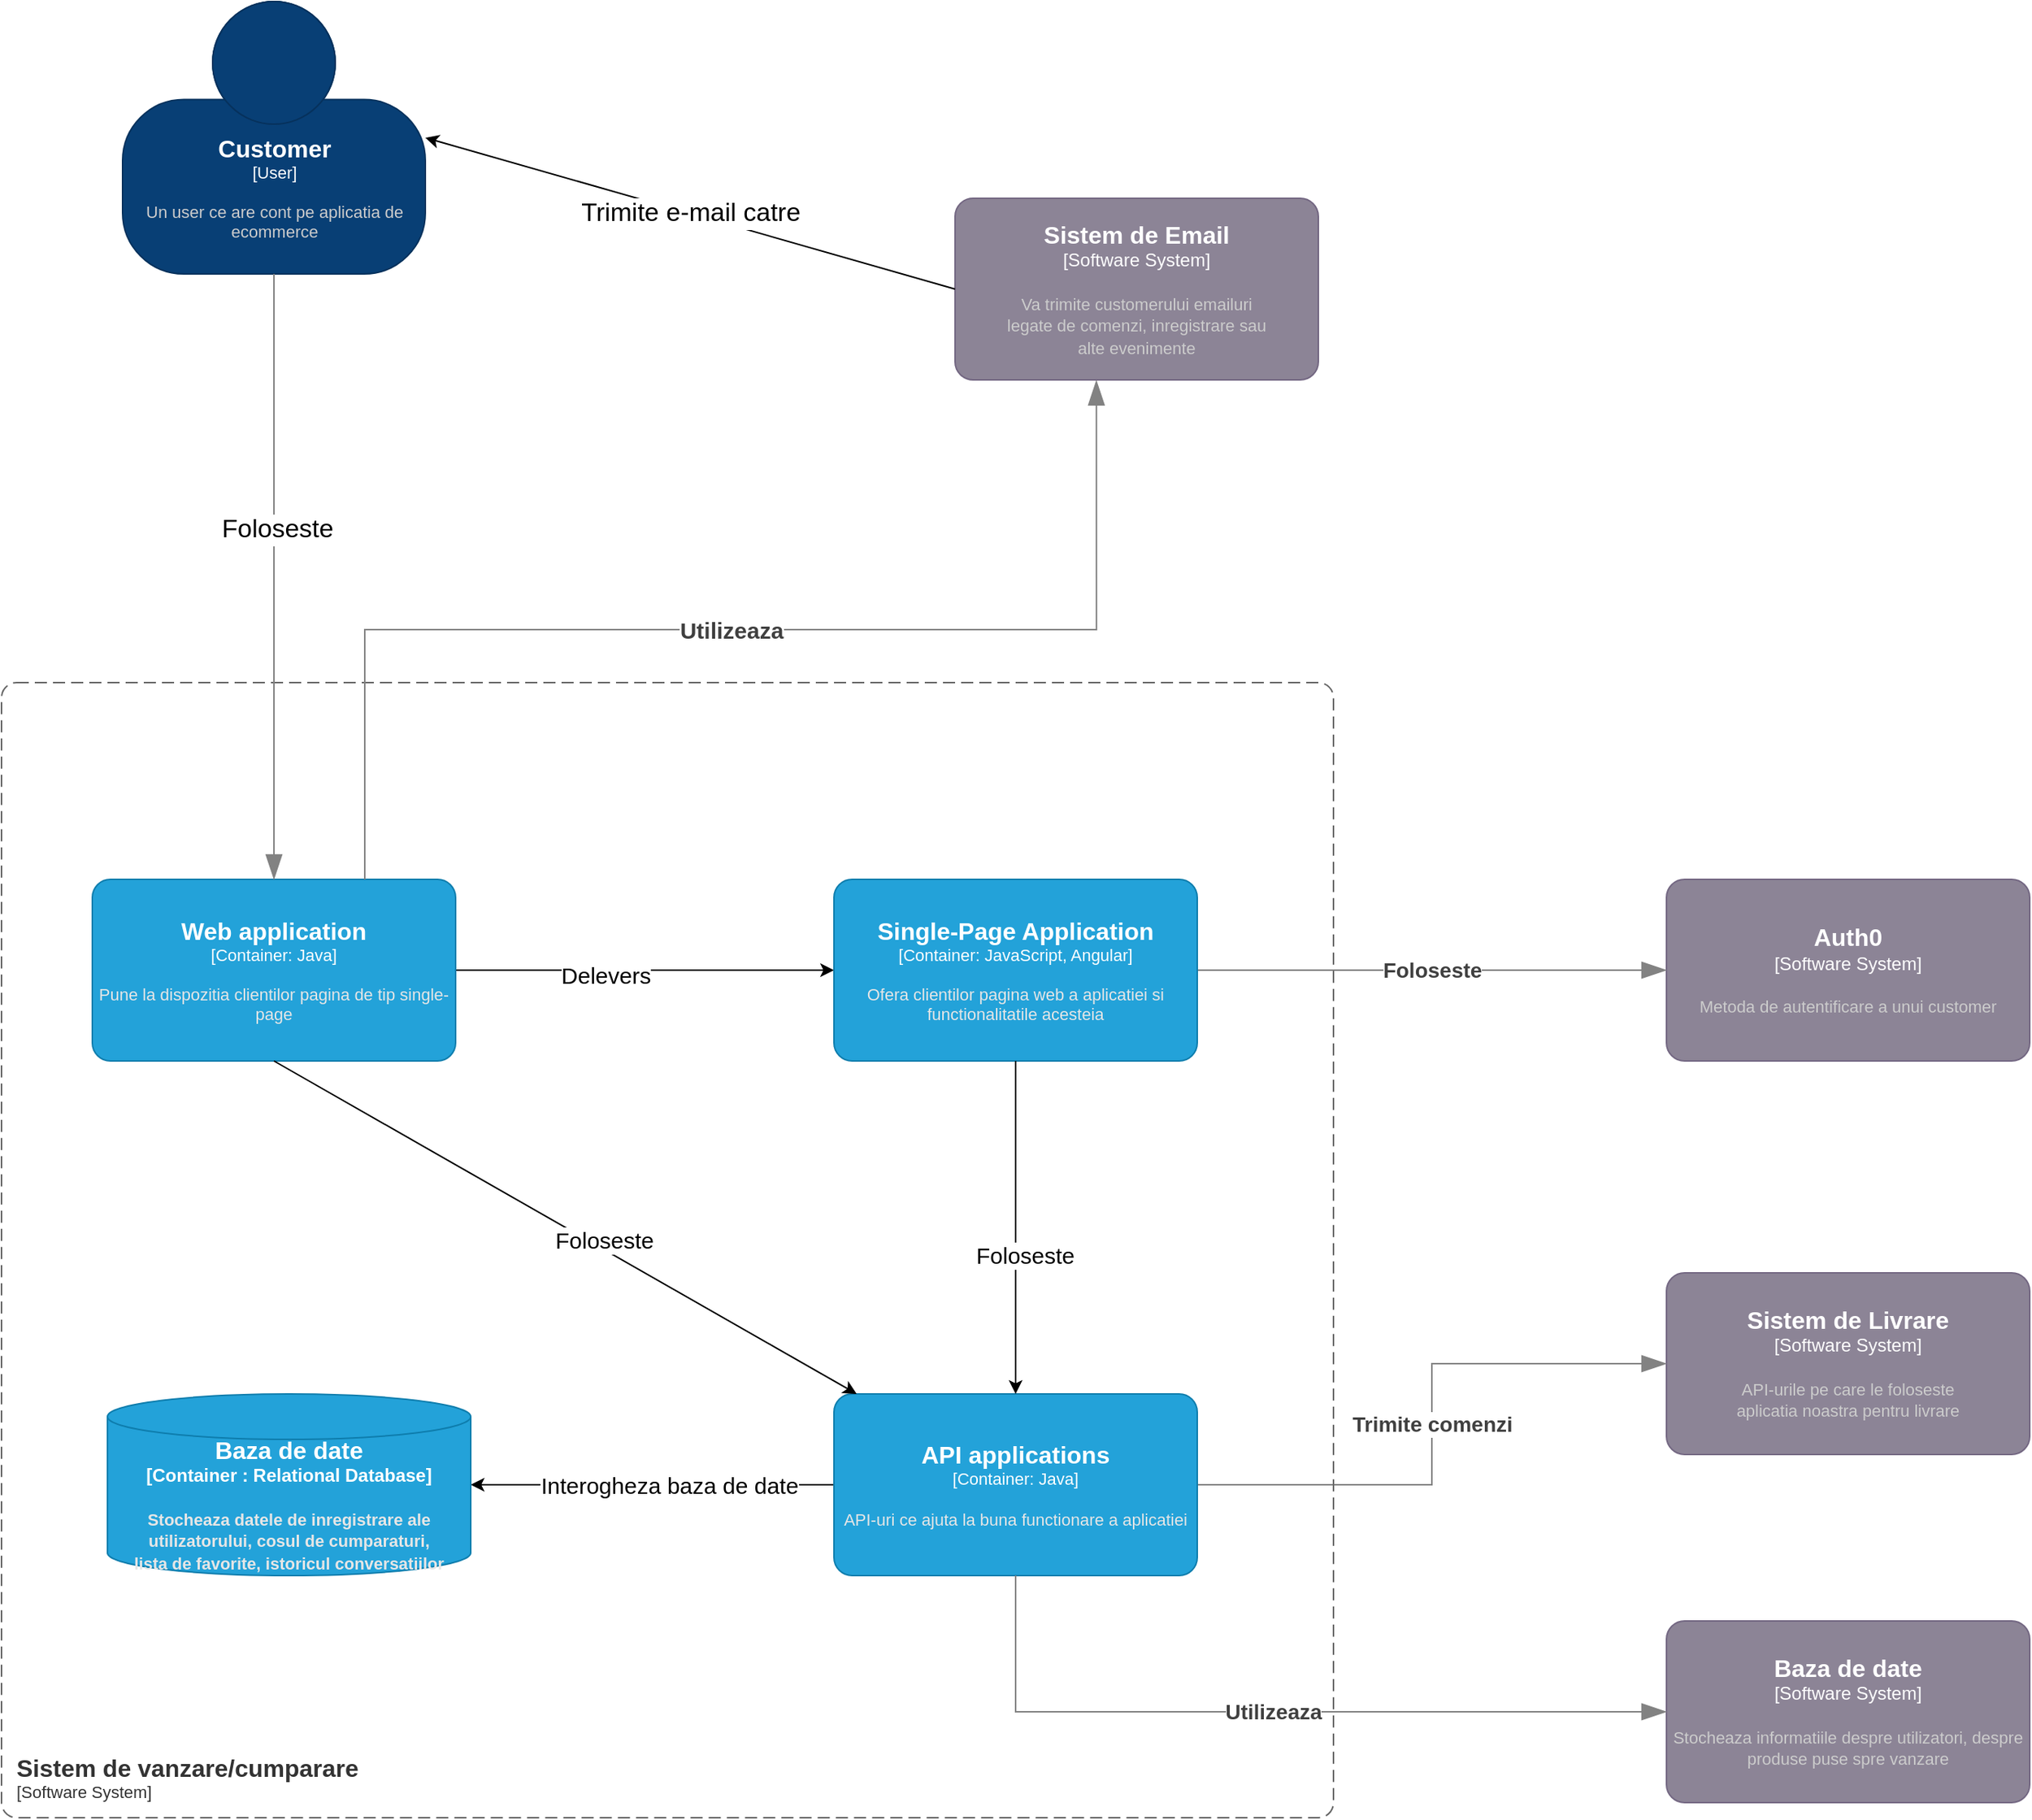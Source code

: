 <mxfile version="17.1.3" type="device"><diagram id="rxhLIVp-qsVQqUUpDf38" name="Page-1"><mxGraphModel dx="2370" dy="1340" grid="1" gridSize="10" guides="1" tooltips="1" connect="1" arrows="1" fold="1" page="1" pageScale="1" pageWidth="2339" pageHeight="3300" math="0" shadow="0"><root><mxCell id="0"/><mxCell id="1" parent="0"/><object c4Name="Customer" c4Type="User" c4Description="Un user ce are cont pe aplicatia de&#10;ecommerce" label="&lt;font style=&quot;font-size: 16px&quot;&gt;&lt;b&gt;%c4Name%&lt;/b&gt;&lt;/font&gt;&lt;div&gt;[%c4Type%]&lt;/div&gt;&lt;br&gt;&lt;div&gt;&lt;font style=&quot;font-size: 11px&quot;&gt;&lt;font color=&quot;#cccccc&quot;&gt;%c4Description%&lt;/font&gt;&lt;/div&gt;" placeholders="1" id="tjBq567YRAHcdEL-izKF-1"><mxCell style="html=1;fontSize=11;dashed=0;whitespace=wrap;fillColor=#083F75;strokeColor=#06315C;fontColor=#ffffff;shape=mxgraph.c4.person2;align=center;metaEdit=1;points=[[0.5,0,0],[1,0.5,0],[1,0.75,0],[0.75,1,0],[0.5,1,0],[0.25,1,0],[0,0.75,0],[0,0.5,0]];resizable=0;" parent="1" vertex="1"><mxGeometry x="150" y="150" width="200" height="180" as="geometry"/></mxCell></object><object placeholders="1" c4Name="Auth0" c4Type="Software System" c4Description="Metoda de autentificare a unui customer" label="&lt;font style=&quot;font-size: 16px&quot;&gt;&lt;b&gt;%c4Name%&lt;/b&gt;&lt;/font&gt;&lt;div&gt;[%c4Type%]&lt;/div&gt;&lt;br&gt;&lt;div&gt;&lt;font style=&quot;font-size: 11px&quot;&gt;&lt;font color=&quot;#cccccc&quot;&gt;%c4Description%&lt;/font&gt;&lt;/div&gt;" id="tjBq567YRAHcdEL-izKF-3"><mxCell style="rounded=1;whiteSpace=wrap;html=1;labelBackgroundColor=none;fillColor=#8C8496;fontColor=#ffffff;align=center;arcSize=10;strokeColor=#736782;metaEdit=1;resizable=0;points=[[0.25,0,0],[0.5,0,0],[0.75,0,0],[1,0.25,0],[1,0.5,0],[1,0.75,0],[0.75,1,0],[0.5,1,0],[0.25,1,0],[0,0.75,0],[0,0.5,0],[0,0.25,0]];" parent="1" vertex="1"><mxGeometry x="1170" y="730" width="240" height="120" as="geometry"/></mxCell></object><object placeholders="1" c4Name="Sistem de Livrare" c4Type="Software System" c4Description="API-urile pe care le foloseste&#10;aplicatia noastra pentru livrare" label="&lt;font style=&quot;font-size: 16px&quot;&gt;&lt;b&gt;%c4Name%&lt;/b&gt;&lt;/font&gt;&lt;div&gt;[%c4Type%]&lt;/div&gt;&lt;br&gt;&lt;div&gt;&lt;font style=&quot;font-size: 11px&quot;&gt;&lt;font color=&quot;#cccccc&quot;&gt;%c4Description%&lt;/font&gt;&lt;/div&gt;" id="tjBq567YRAHcdEL-izKF-5"><mxCell style="rounded=1;whiteSpace=wrap;html=1;labelBackgroundColor=none;fillColor=#8C8496;fontColor=#ffffff;align=center;arcSize=10;strokeColor=#736782;metaEdit=1;resizable=0;points=[[0.25,0,0],[0.5,0,0],[0.75,0,0],[1,0.25,0],[1,0.5,0],[1,0.75,0],[0.75,1,0],[0.5,1,0],[0.25,1,0],[0,0.75,0],[0,0.5,0],[0,0.25,0]];" parent="1" vertex="1"><mxGeometry x="1170" y="990" width="240" height="120" as="geometry"/></mxCell></object><object placeholders="1" c4Type="Relationship" c4Description="Trimite comenzi" label="&lt;div style=&quot;text-align: left; font-size: 14px;&quot;&gt;&lt;div style=&quot;text-align: center; font-size: 14px;&quot;&gt;&lt;b style=&quot;font-size: 14px;&quot;&gt;%c4Description%&lt;/b&gt;&lt;/div&gt;&lt;/div&gt;" id="tjBq567YRAHcdEL-izKF-8"><mxCell style="endArrow=blockThin;html=1;fontSize=14;fontColor=#404040;strokeWidth=1;endFill=1;strokeColor=#828282;elbow=vertical;metaEdit=1;endSize=14;startSize=14;jumpStyle=arc;jumpSize=16;rounded=0;edgeStyle=orthogonalEdgeStyle;entryX=0;entryY=0.5;entryDx=0;entryDy=0;entryPerimeter=0;exitX=1;exitY=0.5;exitDx=0;exitDy=0;exitPerimeter=0;" parent="1" source="yhrohhoU8TLe2oOOZzMe-17" target="tjBq567YRAHcdEL-izKF-5" edge="1"><mxGeometry width="240" relative="1" as="geometry"><mxPoint x="950" y="940" as="sourcePoint"/><mxPoint x="930" y="530" as="targetPoint"/></mxGeometry></mxCell></object><object placeholders="1" c4Type="Relationship" c4Description="Foloseste" label="&lt;div style=&quot;text-align: left; font-size: 14px;&quot;&gt;&lt;div style=&quot;text-align: center; font-size: 14px;&quot;&gt;&lt;b style=&quot;font-size: 14px;&quot;&gt;%c4Description%&lt;/b&gt;&lt;/div&gt;&lt;/div&gt;" id="tjBq567YRAHcdEL-izKF-10"><mxCell style="endArrow=blockThin;html=1;fontSize=14;fontColor=#404040;strokeWidth=1;endFill=1;strokeColor=#828282;elbow=vertical;metaEdit=1;endSize=14;startSize=14;jumpStyle=arc;jumpSize=16;rounded=0;edgeStyle=orthogonalEdgeStyle;entryX=0;entryY=0.5;entryDx=0;entryDy=0;entryPerimeter=0;" parent="1" source="yhrohhoU8TLe2oOOZzMe-13" target="tjBq567YRAHcdEL-izKF-3" edge="1"><mxGeometry width="240" relative="1" as="geometry"><mxPoint x="950" y="770" as="sourcePoint"/><mxPoint x="1030" y="650" as="targetPoint"/></mxGeometry></mxCell></object><object placeholders="1" c4Name="Sistem de Email" c4Type="Software System" c4Description="Va trimite customerului emailuri&#10;legate de comenzi, inregistrare sau&#10;alte evenimente" label="&lt;font style=&quot;font-size: 16px&quot;&gt;&lt;b&gt;%c4Name%&lt;/b&gt;&lt;/font&gt;&lt;div&gt;[%c4Type%]&lt;/div&gt;&lt;br&gt;&lt;div&gt;&lt;font style=&quot;font-size: 11px&quot;&gt;&lt;font color=&quot;#cccccc&quot;&gt;%c4Description%&lt;/font&gt;&lt;/div&gt;" id="tjBq567YRAHcdEL-izKF-13"><mxCell style="rounded=1;whiteSpace=wrap;html=1;labelBackgroundColor=none;fillColor=#8C8496;fontColor=#ffffff;align=center;arcSize=10;strokeColor=#736782;metaEdit=1;resizable=0;points=[[0.25,0,0],[0.5,0,0],[0.75,0,0],[1,0.25,0],[1,0.5,0],[1,0.75,0],[0.75,1,0],[0.5,1,0],[0.25,1,0],[0,0.75,0],[0,0.5,0],[0,0.25,0]];" parent="1" vertex="1"><mxGeometry x="700" y="280" width="240" height="120" as="geometry"/></mxCell></object><mxCell id="yhrohhoU8TLe2oOOZzMe-6" value="Trimite e-mail catre" style="endArrow=classic;html=1;rounded=0;exitX=0;exitY=0.5;exitDx=0;exitDy=0;exitPerimeter=0;fontSize=17;entryX=1;entryY=0.5;entryDx=0;entryDy=0;entryPerimeter=0;" parent="1" source="tjBq567YRAHcdEL-izKF-13" target="tjBq567YRAHcdEL-izKF-1" edge="1"><mxGeometry width="50" height="50" relative="1" as="geometry"><mxPoint x="790" y="520" as="sourcePoint"/><mxPoint x="520" y="221" as="targetPoint"/></mxGeometry></mxCell><object placeholders="1" c4Name="Sistem de vanzare/cumparare" c4Type="SystemScopeBoundary" c4Application="Software System" label="&lt;font style=&quot;font-size: 16px&quot;&gt;&lt;b&gt;&lt;div style=&quot;text-align: left&quot;&gt;%c4Name%&lt;/div&gt;&lt;/b&gt;&lt;/font&gt;&lt;div style=&quot;text-align: left&quot;&gt;[%c4Application%]&lt;/div&gt;" id="yhrohhoU8TLe2oOOZzMe-10"><mxCell style="rounded=1;fontSize=11;whiteSpace=wrap;html=1;dashed=1;arcSize=20;fillColor=none;strokeColor=#666666;fontColor=#333333;labelBackgroundColor=none;align=left;verticalAlign=bottom;labelBorderColor=none;spacingTop=0;spacing=10;dashPattern=8 4;metaEdit=1;rotatable=0;perimeter=rectanglePerimeter;noLabel=0;labelPadding=0;allowArrows=0;connectable=0;expand=0;recursiveResize=0;editable=1;pointerEvents=0;absoluteArcSize=1;points=[[0.25,0,0],[0.5,0,0],[0.75,0,0],[1,0.25,0],[1,0.5,0],[1,0.75,0],[0.75,1,0],[0.5,1,0],[0.25,1,0],[0,0.75,0],[0,0.5,0],[0,0.25,0]];" parent="1" vertex="1"><mxGeometry x="70" y="600" width="880" height="750" as="geometry"/></mxCell></object><mxCell id="yhrohhoU8TLe2oOOZzMe-15" style="edgeStyle=orthogonalEdgeStyle;rounded=0;orthogonalLoop=1;jettySize=auto;html=1;exitX=1;exitY=0.5;exitDx=0;exitDy=0;exitPerimeter=0;" parent="1" source="yhrohhoU8TLe2oOOZzMe-12" target="yhrohhoU8TLe2oOOZzMe-13" edge="1"><mxGeometry relative="1" as="geometry"/></mxCell><mxCell id="yhrohhoU8TLe2oOOZzMe-16" value="&lt;p style=&quot;line-height: 1.3 ; font-size: 15px&quot;&gt;Delevers&lt;/p&gt;" style="edgeLabel;html=1;align=center;verticalAlign=middle;resizable=0;points=[];" parent="yhrohhoU8TLe2oOOZzMe-15" vertex="1" connectable="0"><mxGeometry x="-0.212" y="-3" relative="1" as="geometry"><mxPoint as="offset"/></mxGeometry></mxCell><object placeholders="1" c4Name="Web application" c4Type="Container" c4Technology="Java" c4Description="Pune la dispozitia clientilor pagina de tip single-page" label="&lt;font style=&quot;font-size: 16px&quot;&gt;&lt;b&gt;%c4Name%&lt;/b&gt;&lt;/font&gt;&lt;div&gt;[%c4Type%: %c4Technology%]&lt;/div&gt;&lt;br&gt;&lt;div&gt;&lt;font style=&quot;font-size: 11px&quot;&gt;&lt;font color=&quot;#E6E6E6&quot;&gt;%c4Description%&lt;/font&gt;&lt;/div&gt;" id="yhrohhoU8TLe2oOOZzMe-12"><mxCell style="rounded=1;whiteSpace=wrap;html=1;fontSize=11;labelBackgroundColor=none;fillColor=#23A2D9;fontColor=#ffffff;align=center;arcSize=10;strokeColor=#0E7DAD;metaEdit=1;resizable=0;points=[[0.25,0,0],[0.5,0,0],[0.75,0,0],[1,0.25,0],[1,0.5,0],[1,0.75,0],[0.75,1,0],[0.5,1,0],[0.25,1,0],[0,0.75,0],[0,0.5,0],[0,0.25,0]];" parent="1" vertex="1"><mxGeometry x="130" y="730" width="240" height="120" as="geometry"/></mxCell></object><object placeholders="1" c4Name="Single-Page Application" c4Type="Container" c4Technology="JavaScript, Angular" c4Description="Ofera clientilor pagina web a aplicatiei si functionalitatile acesteia" label="&lt;font style=&quot;font-size: 16px&quot;&gt;&lt;b&gt;%c4Name%&lt;/b&gt;&lt;/font&gt;&lt;div&gt;[%c4Type%: %c4Technology%]&lt;/div&gt;&lt;br&gt;&lt;div&gt;&lt;font style=&quot;font-size: 11px&quot;&gt;&lt;font color=&quot;#E6E6E6&quot;&gt;%c4Description%&lt;/font&gt;&lt;/div&gt;" id="yhrohhoU8TLe2oOOZzMe-13"><mxCell style="rounded=1;whiteSpace=wrap;html=1;fontSize=11;labelBackgroundColor=none;fillColor=#23A2D9;fontColor=#ffffff;align=center;arcSize=10;strokeColor=#0E7DAD;metaEdit=1;resizable=0;points=[[0.25,0,0],[0.5,0,0],[0.75,0,0],[1,0.25,0],[1,0.5,0],[1,0.75,0],[0.75,1,0],[0.5,1,0],[0.25,1,0],[0,0.75,0],[0,0.5,0],[0,0.25,0]];" parent="1" vertex="1"><mxGeometry x="620" y="730" width="240" height="120" as="geometry"/></mxCell></object><mxCell id="yhrohhoU8TLe2oOOZzMe-19" style="edgeStyle=orthogonalEdgeStyle;rounded=0;orthogonalLoop=1;jettySize=auto;html=1;entryX=1;entryY=0.5;entryDx=0;entryDy=0;entryPerimeter=0;fontSize=15;" parent="1" source="yhrohhoU8TLe2oOOZzMe-17" target="yhrohhoU8TLe2oOOZzMe-18" edge="1"><mxGeometry relative="1" as="geometry"/></mxCell><mxCell id="yhrohhoU8TLe2oOOZzMe-20" value="Interogheza baza de date" style="edgeLabel;html=1;align=center;verticalAlign=middle;resizable=0;points=[];fontSize=15;" parent="yhrohhoU8TLe2oOOZzMe-19" vertex="1" connectable="0"><mxGeometry x="0.233" y="-5" relative="1" as="geometry"><mxPoint x="39" y="5" as="offset"/></mxGeometry></mxCell><object placeholders="1" c4Name="API applications" c4Type="Container" c4Technology="Java" c4Description="API-uri ce ajuta la buna functionare a aplicatiei" label="&lt;font style=&quot;font-size: 16px&quot;&gt;&lt;b&gt;%c4Name%&lt;/b&gt;&lt;/font&gt;&lt;div&gt;[%c4Type%: %c4Technology%]&lt;/div&gt;&lt;br&gt;&lt;div&gt;&lt;font style=&quot;font-size: 11px&quot;&gt;&lt;font color=&quot;#E6E6E6&quot;&gt;%c4Description%&lt;/font&gt;&lt;/div&gt;" id="yhrohhoU8TLe2oOOZzMe-17"><mxCell style="rounded=1;whiteSpace=wrap;html=1;fontSize=11;labelBackgroundColor=none;fillColor=#23A2D9;fontColor=#ffffff;align=center;arcSize=10;strokeColor=#0E7DAD;metaEdit=1;resizable=0;points=[[0.25,0,0],[0.5,0,0],[0.75,0,0],[1,0.25,0],[1,0.5,0],[1,0.75,0],[0.75,1,0],[0.5,1,0],[0.25,1,0],[0,0.75,0],[0,0.5,0],[0,0.25,0]];" parent="1" vertex="1"><mxGeometry x="620" y="1070" width="240" height="120" as="geometry"/></mxCell></object><object placeholders="1" c4Type="Baza de date" c4Container="Container " c4Technology="Relational Database" c4Description="Stocheaza datele de inregistrare ale utilizatorului, cosul de cumparaturi,&#10;lista de favorite, istoricul conversatiilor" label="&lt;font style=&quot;font-size: 16px&quot;&gt;&lt;b&gt;%c4Type%&lt;/font&gt;&lt;div&gt;[%c4Container%:&amp;nbsp;%c4Technology%]&lt;/div&gt;&lt;br&gt;&lt;div&gt;&lt;font style=&quot;font-size: 11px&quot;&gt;&lt;font color=&quot;#E6E6E6&quot;&gt;%c4Description%&lt;/font&gt;&lt;/div&gt;" id="yhrohhoU8TLe2oOOZzMe-18"><mxCell style="shape=cylinder3;size=15;whiteSpace=wrap;html=1;boundedLbl=1;rounded=0;labelBackgroundColor=none;fillColor=#23A2D9;fontSize=12;fontColor=#ffffff;align=center;strokeColor=#0E7DAD;metaEdit=1;points=[[0.5,0,0],[1,0.25,0],[1,0.5,0],[1,0.75,0],[0.5,1,0],[0,0.75,0],[0,0.5,0],[0,0.25,0]];resizable=0;" parent="1" vertex="1"><mxGeometry x="140" y="1070" width="240" height="120" as="geometry"/></mxCell></object><mxCell id="yhrohhoU8TLe2oOOZzMe-22" value="" style="endArrow=classic;html=1;rounded=0;fontSize=15;exitX=0.5;exitY=1;exitDx=0;exitDy=0;exitPerimeter=0;" parent="1" source="yhrohhoU8TLe2oOOZzMe-12" target="yhrohhoU8TLe2oOOZzMe-17" edge="1"><mxGeometry width="50" height="50" relative="1" as="geometry"><mxPoint x="970" y="780" as="sourcePoint"/><mxPoint x="1020" y="730" as="targetPoint"/></mxGeometry></mxCell><mxCell id="yhrohhoU8TLe2oOOZzMe-23" value="Foloseste" style="edgeLabel;html=1;align=center;verticalAlign=middle;resizable=0;points=[];fontSize=15;" parent="yhrohhoU8TLe2oOOZzMe-22" vertex="1" connectable="0"><mxGeometry x="0.12" y="6" relative="1" as="geometry"><mxPoint x="-1" as="offset"/></mxGeometry></mxCell><mxCell id="yhrohhoU8TLe2oOOZzMe-24" value="" style="endArrow=classic;html=1;rounded=0;fontSize=15;exitX=0.5;exitY=1;exitDx=0;exitDy=0;exitPerimeter=0;" parent="1" source="yhrohhoU8TLe2oOOZzMe-13" target="yhrohhoU8TLe2oOOZzMe-17" edge="1"><mxGeometry width="50" height="50" relative="1" as="geometry"><mxPoint x="970" y="780" as="sourcePoint"/><mxPoint x="1020" y="730" as="targetPoint"/></mxGeometry></mxCell><mxCell id="yhrohhoU8TLe2oOOZzMe-25" value="Foloseste" style="edgeLabel;html=1;align=center;verticalAlign=middle;resizable=0;points=[];fontSize=15;" parent="yhrohhoU8TLe2oOOZzMe-24" vertex="1" connectable="0"><mxGeometry x="0.161" y="6" relative="1" as="geometry"><mxPoint as="offset"/></mxGeometry></mxCell><object placeholders="1" c4Type="Relationship" id="yhrohhoU8TLe2oOOZzMe-32"><mxCell style="endArrow=blockThin;html=1;fontSize=10;fontColor=#404040;strokeWidth=1;endFill=1;strokeColor=#828282;elbow=vertical;metaEdit=1;endSize=14;startSize=14;jumpStyle=arc;jumpSize=16;rounded=0;edgeStyle=orthogonalEdgeStyle;exitX=0.5;exitY=1;exitDx=0;exitDy=0;exitPerimeter=0;" parent="1" source="tjBq567YRAHcdEL-izKF-1" edge="1"><mxGeometry width="240" relative="1" as="geometry"><mxPoint x="710" y="720" as="sourcePoint"/><mxPoint x="250" y="730" as="targetPoint"/></mxGeometry></mxCell></object><mxCell id="yhrohhoU8TLe2oOOZzMe-33" value="Foloseste" style="edgeLabel;html=1;align=center;verticalAlign=middle;resizable=0;points=[];fontSize=17;" parent="yhrohhoU8TLe2oOOZzMe-32" vertex="1" connectable="0"><mxGeometry x="-0.158" y="2" relative="1" as="geometry"><mxPoint as="offset"/></mxGeometry></mxCell><object placeholders="1" c4Type="Relationship" c4Description="Utilizeaza" label="&lt;div style=&quot;text-align: left; font-size: 15px;&quot;&gt;&lt;div style=&quot;text-align: center; font-size: 15px;&quot;&gt;&lt;b style=&quot;font-size: 15px;&quot;&gt;%c4Description%&lt;/b&gt;&lt;/div&gt;&lt;/div&gt;" id="d5EwO2o8gqnOtfYChzmi-1"><mxCell style="endArrow=blockThin;html=1;fontSize=15;fontColor=#404040;strokeWidth=1;endFill=1;strokeColor=#828282;elbow=vertical;metaEdit=1;endSize=14;startSize=14;jumpStyle=arc;jumpSize=16;rounded=0;edgeStyle=orthogonalEdgeStyle;exitX=0.75;exitY=0;exitDx=0;exitDy=0;exitPerimeter=0;entryX=0.389;entryY=1.003;entryDx=0;entryDy=0;entryPerimeter=0;" edge="1" parent="1" source="yhrohhoU8TLe2oOOZzMe-12" target="tjBq567YRAHcdEL-izKF-13"><mxGeometry width="240" relative="1" as="geometry"><mxPoint x="470" y="570" as="sourcePoint"/><mxPoint x="710" y="570" as="targetPoint"/></mxGeometry></mxCell></object><object placeholders="1" c4Name="Baza de date" c4Type="Software System" c4Description="Stocheaza informatiile despre utilizatori, despre produse puse spre vanzare" label="&lt;font style=&quot;font-size: 16px&quot;&gt;&lt;b&gt;%c4Name%&lt;/b&gt;&lt;/font&gt;&lt;div&gt;[%c4Type%]&lt;/div&gt;&lt;br&gt;&lt;div&gt;&lt;font style=&quot;font-size: 11px&quot;&gt;&lt;font color=&quot;#cccccc&quot;&gt;%c4Description%&lt;/font&gt;&lt;/div&gt;" id="d5EwO2o8gqnOtfYChzmi-5"><mxCell style="rounded=1;whiteSpace=wrap;html=1;labelBackgroundColor=none;fillColor=#8C8496;fontColor=#ffffff;align=center;arcSize=10;strokeColor=#736782;metaEdit=1;resizable=0;points=[[0.25,0,0],[0.5,0,0],[0.75,0,0],[1,0.25,0],[1,0.5,0],[1,0.75,0],[0.75,1,0],[0.5,1,0],[0.25,1,0],[0,0.75,0],[0,0.5,0],[0,0.25,0]];" vertex="1" parent="1"><mxGeometry x="1170" y="1220" width="240" height="120" as="geometry"/></mxCell></object><object placeholders="1" c4Type="Relationship" c4Description="Utilizeaza" label="&lt;div style=&quot;text-align: left; font-size: 14px;&quot;&gt;&lt;div style=&quot;text-align: center; font-size: 14px;&quot;&gt;&lt;b style=&quot;font-size: 14px;&quot;&gt;%c4Description%&lt;/b&gt;&lt;/div&gt;&lt;/div&gt;" id="d5EwO2o8gqnOtfYChzmi-7"><mxCell style="endArrow=blockThin;html=1;fontSize=14;fontColor=#404040;strokeWidth=1;endFill=1;strokeColor=#828282;elbow=vertical;metaEdit=1;endSize=14;startSize=14;jumpStyle=arc;jumpSize=16;rounded=0;edgeStyle=orthogonalEdgeStyle;exitX=0.5;exitY=1;exitDx=0;exitDy=0;exitPerimeter=0;entryX=0;entryY=0.5;entryDx=0;entryDy=0;entryPerimeter=0;" edge="1" parent="1" source="yhrohhoU8TLe2oOOZzMe-17" target="d5EwO2o8gqnOtfYChzmi-5"><mxGeometry width="240" relative="1" as="geometry"><mxPoint x="740" y="1270" as="sourcePoint"/><mxPoint x="1140" y="1220" as="targetPoint"/></mxGeometry></mxCell></object></root></mxGraphModel></diagram></mxfile>